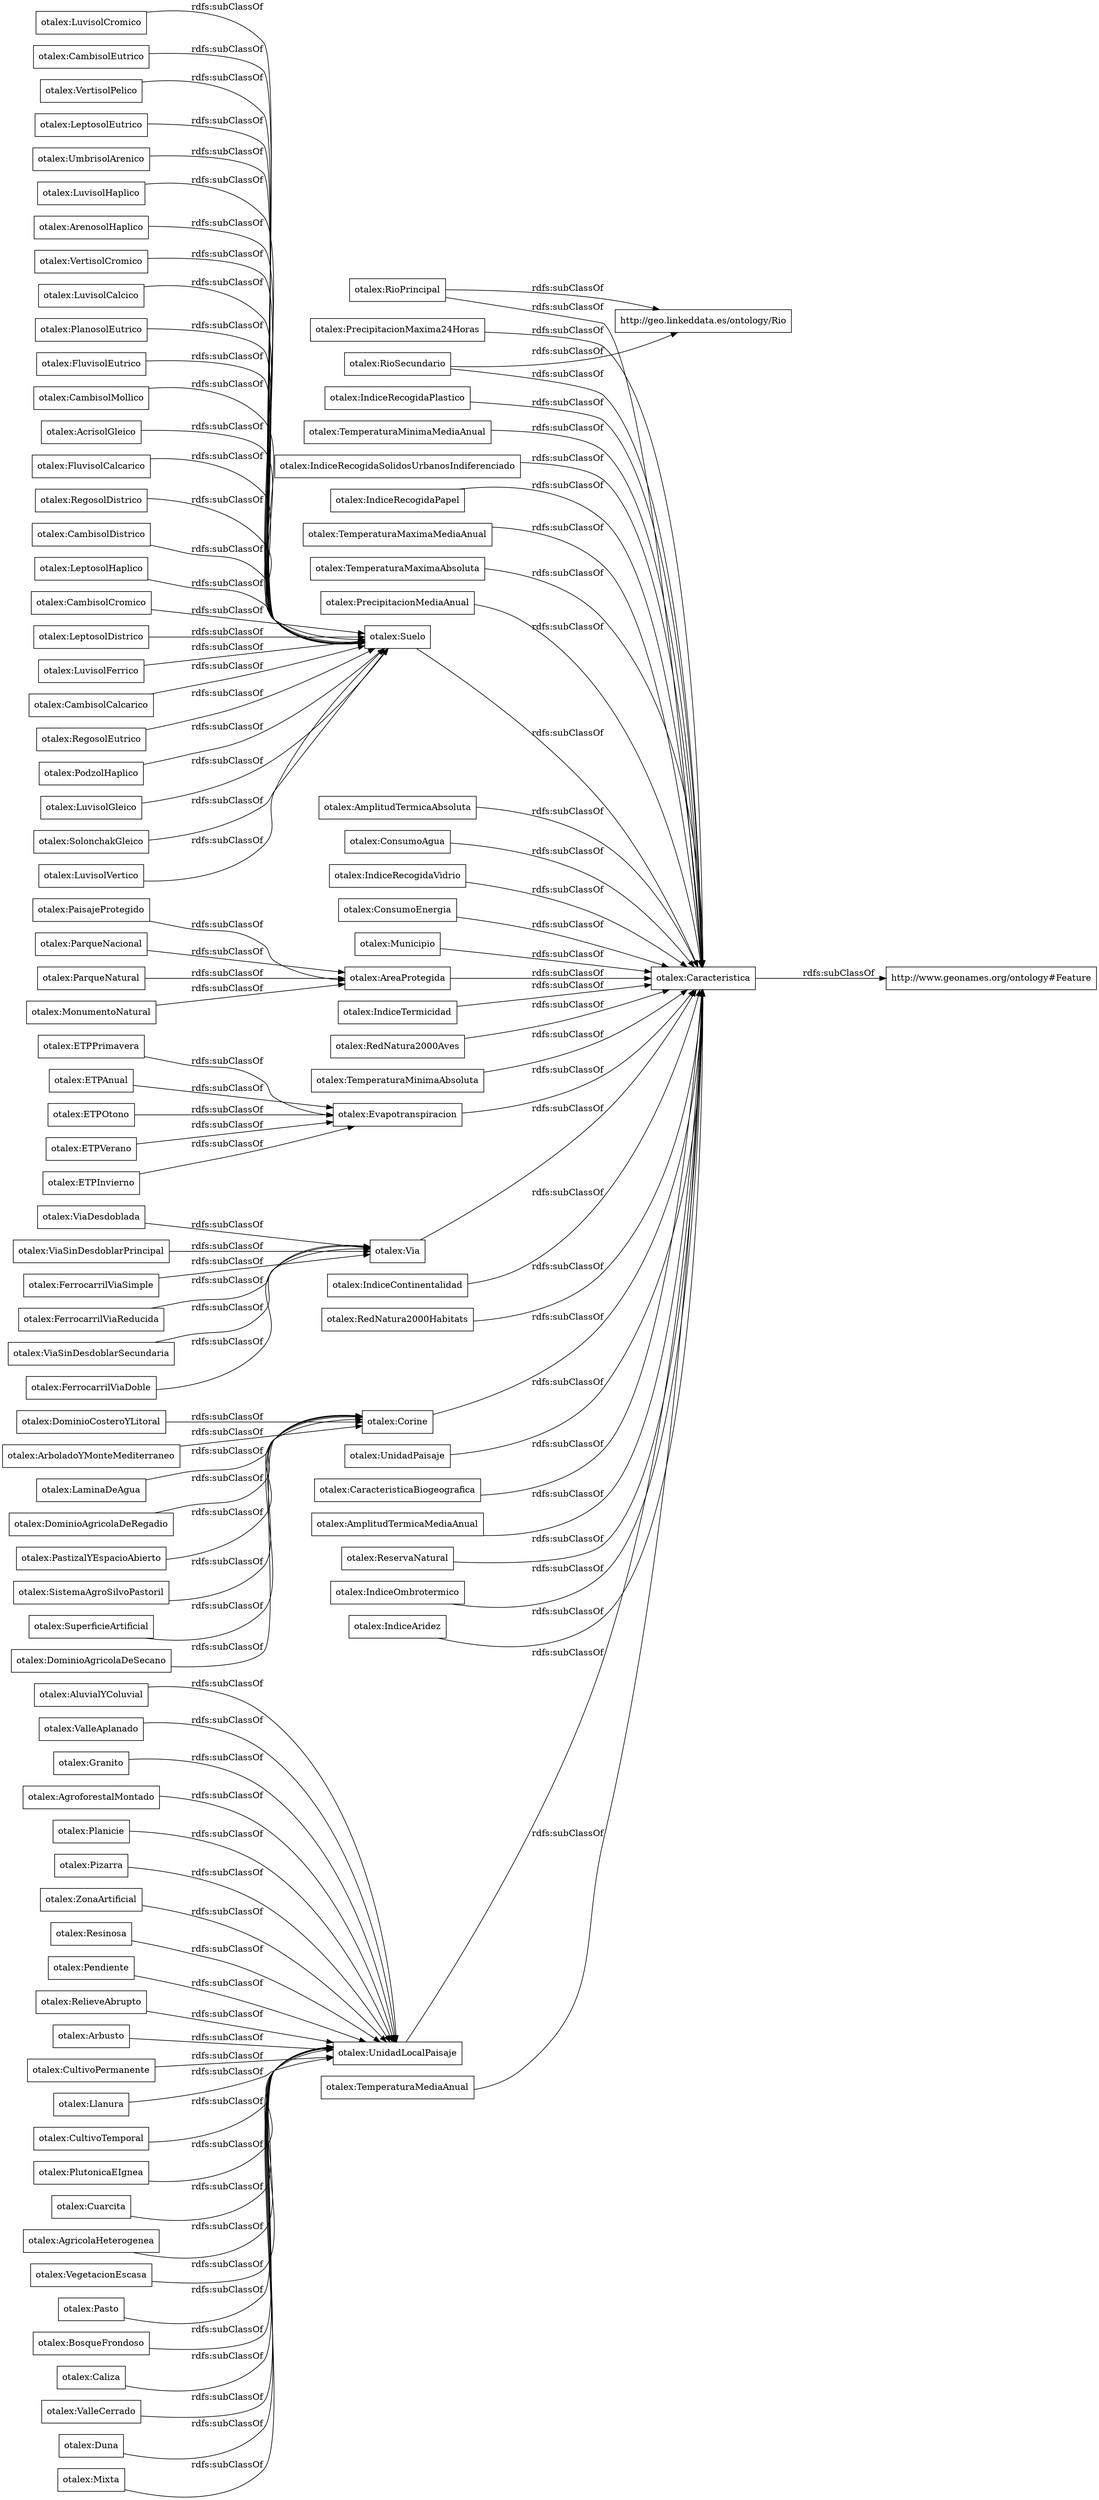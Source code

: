 digraph ar2dtool_diagram { 
rankdir=LR;
size="1000"
node [shape = rectangle, color="black"]; "otalex:FerrocarrilViaReducida" "otalex:ValleCerrado" "otalex:Duna" "otalex:IndiceRecogidaSolidosUrbanosIndiferenciado" "otalex:CambisolMollico" "otalex:AcrisolGleico" "otalex:ETPInvierno" "otalex:FluvisolCalcarico" "otalex:RegosolDistrico" "otalex:CambisolDistrico" "otalex:Mixta" "otalex:AluvialYColuvial" "http://www.geonames.org/ontology#Feature" "otalex:ValleAplanado" "otalex:TemperaturaMaximaMediaAnual" "otalex:LeptosolHaplico" "otalex:MonumentoNatural" "otalex:SistemaAgroSilvoPastoril" "otalex:Granito" "otalex:CambisolCromico" "otalex:TemperaturaMaximaAbsoluta" "otalex:PrecipitacionMediaAnual" "otalex:AgroforestalMontado" "otalex:LeptosolDistrico" "otalex:Suelo" "otalex:AmplitudTermicaAbsoluta" "otalex:ConsumoAgua" "otalex:SuperficieArtificial" "otalex:Planicie" "otalex:Pizarra" "otalex:ETPPrimavera" "otalex:IndiceRecogidaVidrio" "otalex:ConsumoEnergia" "http://geo.linkeddata.es/ontology/Rio" "otalex:Municipio" "otalex:LuvisolFerrico" "otalex:ZonaArtificial" "otalex:Resinosa" "otalex:AreaProtegida" "otalex:Pendiente" "otalex:RelieveAbrupto" "otalex:ETPAnual" "otalex:CambisolCalcarico" "otalex:RegosolEutrico" "otalex:Arbusto" "otalex:CultivoPermanente" "otalex:ViaSinDesdoblarSecundaria" "otalex:PaisajeProtegido" "otalex:PodzolHaplico" "otalex:IndiceTermicidad" "otalex:LuvisolGleico" "otalex:FerrocarrilViaDoble" "otalex:DominioAgricolaDeSecano" "otalex:DominioCosteroYLitoral" "otalex:Llanura" "otalex:RioPrincipal" "otalex:CultivoTemporal" "otalex:TemperaturaMinimaAbsoluta" "otalex:Evapotranspiracion" "otalex:ParqueNacional" "otalex:SolonchakGleico" "otalex:RioSecundario" "otalex:LuvisolVertico" "otalex:IndiceContinentalidad" "otalex:RedNatura2000Habitats" "otalex:LuvisolCromico" "otalex:Corine" "otalex:CambisolEutrico" "otalex:VertisolPelico" "otalex:ETPOtono" "otalex:UnidadPaisaje" "otalex:LeptosolEutrico" "otalex:ArboladoYMonteMediterraneo" "otalex:PlutonicaEIgnea" "otalex:Cuarcita" "otalex:CaracteristicaBiogeografica" "otalex:ViaDesdoblada" "otalex:AmplitudTermicaMediaAnual" "otalex:LaminaDeAgua" "otalex:AgricolaHeterogenea" "otalex:UmbrisolArenico" "otalex:LuvisolHaplico" "otalex:ReservaNatural" "otalex:ETPVerano" "otalex:ArenosolHaplico" "otalex:IndiceOmbrotermico" "otalex:VertisolCromico" "otalex:VegetacionEscasa" "otalex:IndiceAridez" "otalex:UnidadLocalPaisaje" "otalex:DominioAgricolaDeRegadio" "otalex:TemperaturaMediaAnual" "otalex:PastizalYEspacioAbierto" "otalex:Pasto" "otalex:PrecipitacionMaxima24Horas" "otalex:LuvisolCalcico" "otalex:TemperaturaMinimaMediaAnual" "otalex:IndiceRecogidaPlastico" "otalex:PlanosolEutrico" "otalex:FluvisolEutrico" "otalex:ViaSinDesdoblarPrincipal" "otalex:IndiceRecogidaPapel" "otalex:BosqueFrondoso" "otalex:Caliza" "otalex:Caracteristica" "otalex:RedNatura2000Aves" "otalex:ParqueNatural" "otalex:Via" "otalex:FerrocarrilViaSimple" ; /*classes style*/
	"otalex:FerrocarrilViaSimple" -> "otalex:Via" [ label = "rdfs:subClassOf" ];
	"otalex:DominioAgricolaDeSecano" -> "otalex:Corine" [ label = "rdfs:subClassOf" ];
	"otalex:LeptosolDistrico" -> "otalex:Suelo" [ label = "rdfs:subClassOf" ];
	"otalex:AgroforestalMontado" -> "otalex:UnidadLocalPaisaje" [ label = "rdfs:subClassOf" ];
	"otalex:ConsumoAgua" -> "otalex:Caracteristica" [ label = "rdfs:subClassOf" ];
	"otalex:LuvisolGleico" -> "otalex:Suelo" [ label = "rdfs:subClassOf" ];
	"otalex:CambisolCromico" -> "otalex:Suelo" [ label = "rdfs:subClassOf" ];
	"otalex:ViaSinDesdoblarPrincipal" -> "otalex:Via" [ label = "rdfs:subClassOf" ];
	"otalex:AmplitudTermicaAbsoluta" -> "otalex:Caracteristica" [ label = "rdfs:subClassOf" ];
	"otalex:PastizalYEspacioAbierto" -> "otalex:Corine" [ label = "rdfs:subClassOf" ];
	"otalex:RedNatura2000Aves" -> "otalex:Caracteristica" [ label = "rdfs:subClassOf" ];
	"otalex:LuvisolHaplico" -> "otalex:Suelo" [ label = "rdfs:subClassOf" ];
	"otalex:IndiceOmbrotermico" -> "otalex:Caracteristica" [ label = "rdfs:subClassOf" ];
	"otalex:TemperaturaMaximaAbsoluta" -> "otalex:Caracteristica" [ label = "rdfs:subClassOf" ];
	"otalex:Corine" -> "otalex:Caracteristica" [ label = "rdfs:subClassOf" ];
	"otalex:ETPPrimavera" -> "otalex:Evapotranspiracion" [ label = "rdfs:subClassOf" ];
	"otalex:UnidadPaisaje" -> "otalex:Caracteristica" [ label = "rdfs:subClassOf" ];
	"otalex:ViaSinDesdoblarSecundaria" -> "otalex:Via" [ label = "rdfs:subClassOf" ];
	"otalex:ParqueNacional" -> "otalex:AreaProtegida" [ label = "rdfs:subClassOf" ];
	"otalex:SolonchakGleico" -> "otalex:Suelo" [ label = "rdfs:subClassOf" ];
	"otalex:VertisolPelico" -> "otalex:Suelo" [ label = "rdfs:subClassOf" ];
	"otalex:Evapotranspiracion" -> "otalex:Caracteristica" [ label = "rdfs:subClassOf" ];
	"otalex:IndiceTermicidad" -> "otalex:Caracteristica" [ label = "rdfs:subClassOf" ];
	"otalex:LuvisolFerrico" -> "otalex:Suelo" [ label = "rdfs:subClassOf" ];
	"otalex:AluvialYColuvial" -> "otalex:UnidadLocalPaisaje" [ label = "rdfs:subClassOf" ];
	"otalex:FluvisolEutrico" -> "otalex:Suelo" [ label = "rdfs:subClassOf" ];
	"otalex:CambisolDistrico" -> "otalex:Suelo" [ label = "rdfs:subClassOf" ];
	"otalex:PodzolHaplico" -> "otalex:Suelo" [ label = "rdfs:subClassOf" ];
	"otalex:RioPrincipal" -> "http://geo.linkeddata.es/ontology/Rio" [ label = "rdfs:subClassOf" ];
	"otalex:RioPrincipal" -> "otalex:Caracteristica" [ label = "rdfs:subClassOf" ];
	"otalex:ViaDesdoblada" -> "otalex:Via" [ label = "rdfs:subClassOf" ];
	"otalex:Arbusto" -> "otalex:UnidadLocalPaisaje" [ label = "rdfs:subClassOf" ];
	"otalex:Duna" -> "otalex:UnidadLocalPaisaje" [ label = "rdfs:subClassOf" ];
	"otalex:LuvisolCalcico" -> "otalex:Suelo" [ label = "rdfs:subClassOf" ];
	"otalex:MonumentoNatural" -> "otalex:AreaProtegida" [ label = "rdfs:subClassOf" ];
	"otalex:SistemaAgroSilvoPastoril" -> "otalex:Corine" [ label = "rdfs:subClassOf" ];
	"otalex:ReservaNatural" -> "otalex:Caracteristica" [ label = "rdfs:subClassOf" ];
	"otalex:Mixta" -> "otalex:UnidadLocalPaisaje" [ label = "rdfs:subClassOf" ];
	"otalex:SuperficieArtificial" -> "otalex:Corine" [ label = "rdfs:subClassOf" ];
	"otalex:ETPAnual" -> "otalex:Evapotranspiracion" [ label = "rdfs:subClassOf" ];
	"otalex:ParqueNatural" -> "otalex:AreaProtegida" [ label = "rdfs:subClassOf" ];
	"otalex:DominioCosteroYLitoral" -> "otalex:Corine" [ label = "rdfs:subClassOf" ];
	"otalex:FerrocarrilViaReducida" -> "otalex:Via" [ label = "rdfs:subClassOf" ];
	"otalex:Pizarra" -> "otalex:UnidadLocalPaisaje" [ label = "rdfs:subClassOf" ];
	"otalex:Resinosa" -> "otalex:UnidadLocalPaisaje" [ label = "rdfs:subClassOf" ];
	"otalex:PlutonicaEIgnea" -> "otalex:UnidadLocalPaisaje" [ label = "rdfs:subClassOf" ];
	"otalex:Granito" -> "otalex:UnidadLocalPaisaje" [ label = "rdfs:subClassOf" ];
	"otalex:PrecipitacionMediaAnual" -> "otalex:Caracteristica" [ label = "rdfs:subClassOf" ];
	"otalex:RelieveAbrupto" -> "otalex:UnidadLocalPaisaje" [ label = "rdfs:subClassOf" ];
	"otalex:DominioAgricolaDeRegadio" -> "otalex:Corine" [ label = "rdfs:subClassOf" ];
	"otalex:CambisolEutrico" -> "otalex:Suelo" [ label = "rdfs:subClassOf" ];
	"otalex:IndiceRecogidaSolidosUrbanosIndiferenciado" -> "otalex:Caracteristica" [ label = "rdfs:subClassOf" ];
	"otalex:TemperaturaMediaAnual" -> "otalex:Caracteristica" [ label = "rdfs:subClassOf" ];
	"otalex:FerrocarrilViaDoble" -> "otalex:Via" [ label = "rdfs:subClassOf" ];
	"otalex:IndiceRecogidaVidrio" -> "otalex:Caracteristica" [ label = "rdfs:subClassOf" ];
	"otalex:IndiceRecogidaPapel" -> "otalex:Caracteristica" [ label = "rdfs:subClassOf" ];
	"otalex:PrecipitacionMaxima24Horas" -> "otalex:Caracteristica" [ label = "rdfs:subClassOf" ];
	"otalex:RegosolEutrico" -> "otalex:Suelo" [ label = "rdfs:subClassOf" ];
	"otalex:CambisolMollico" -> "otalex:Suelo" [ label = "rdfs:subClassOf" ];
	"otalex:Caracteristica" -> "http://www.geonames.org/ontology#Feature" [ label = "rdfs:subClassOf" ];
	"otalex:ZonaArtificial" -> "otalex:UnidadLocalPaisaje" [ label = "rdfs:subClassOf" ];
	"otalex:Via" -> "otalex:Caracteristica" [ label = "rdfs:subClassOf" ];
	"otalex:BosqueFrondoso" -> "otalex:UnidadLocalPaisaje" [ label = "rdfs:subClassOf" ];
	"otalex:ArenosolHaplico" -> "otalex:Suelo" [ label = "rdfs:subClassOf" ];
	"otalex:ETPInvierno" -> "otalex:Evapotranspiracion" [ label = "rdfs:subClassOf" ];
	"otalex:Llanura" -> "otalex:UnidadLocalPaisaje" [ label = "rdfs:subClassOf" ];
	"otalex:PlanosolEutrico" -> "otalex:Suelo" [ label = "rdfs:subClassOf" ];
	"otalex:AreaProtegida" -> "otalex:Caracteristica" [ label = "rdfs:subClassOf" ];
	"otalex:ETPOtono" -> "otalex:Evapotranspiracion" [ label = "rdfs:subClassOf" ];
	"otalex:UmbrisolArenico" -> "otalex:Suelo" [ label = "rdfs:subClassOf" ];
	"otalex:Pendiente" -> "otalex:UnidadLocalPaisaje" [ label = "rdfs:subClassOf" ];
	"otalex:VertisolCromico" -> "otalex:Suelo" [ label = "rdfs:subClassOf" ];
	"otalex:ETPVerano" -> "otalex:Evapotranspiracion" [ label = "rdfs:subClassOf" ];
	"otalex:IndiceContinentalidad" -> "otalex:Caracteristica" [ label = "rdfs:subClassOf" ];
	"otalex:ValleCerrado" -> "otalex:UnidadLocalPaisaje" [ label = "rdfs:subClassOf" ];
	"otalex:LeptosolEutrico" -> "otalex:Suelo" [ label = "rdfs:subClassOf" ];
	"otalex:Planicie" -> "otalex:UnidadLocalPaisaje" [ label = "rdfs:subClassOf" ];
	"otalex:Pasto" -> "otalex:UnidadLocalPaisaje" [ label = "rdfs:subClassOf" ];
	"otalex:LuvisolCromico" -> "otalex:Suelo" [ label = "rdfs:subClassOf" ];
	"otalex:LeptosolHaplico" -> "otalex:Suelo" [ label = "rdfs:subClassOf" ];
	"otalex:AcrisolGleico" -> "otalex:Suelo" [ label = "rdfs:subClassOf" ];
	"otalex:CultivoTemporal" -> "otalex:UnidadLocalPaisaje" [ label = "rdfs:subClassOf" ];
	"otalex:TemperaturaMinimaMediaAnual" -> "otalex:Caracteristica" [ label = "rdfs:subClassOf" ];
	"otalex:TemperaturaMinimaAbsoluta" -> "otalex:Caracteristica" [ label = "rdfs:subClassOf" ];
	"otalex:ArboladoYMonteMediterraneo" -> "otalex:Corine" [ label = "rdfs:subClassOf" ];
	"otalex:CaracteristicaBiogeografica" -> "otalex:Caracteristica" [ label = "rdfs:subClassOf" ];
	"otalex:IndiceAridez" -> "otalex:Caracteristica" [ label = "rdfs:subClassOf" ];
	"otalex:Municipio" -> "otalex:Caracteristica" [ label = "rdfs:subClassOf" ];
	"otalex:UnidadLocalPaisaje" -> "otalex:Caracteristica" [ label = "rdfs:subClassOf" ];
	"otalex:ValleAplanado" -> "otalex:UnidadLocalPaisaje" [ label = "rdfs:subClassOf" ];
	"otalex:CambisolCalcarico" -> "otalex:Suelo" [ label = "rdfs:subClassOf" ];
	"otalex:LuvisolVertico" -> "otalex:Suelo" [ label = "rdfs:subClassOf" ];
	"otalex:AmplitudTermicaMediaAnual" -> "otalex:Caracteristica" [ label = "rdfs:subClassOf" ];
	"otalex:VegetacionEscasa" -> "otalex:UnidadLocalPaisaje" [ label = "rdfs:subClassOf" ];
	"otalex:TemperaturaMaximaMediaAnual" -> "otalex:Caracteristica" [ label = "rdfs:subClassOf" ];
	"otalex:PaisajeProtegido" -> "otalex:AreaProtegida" [ label = "rdfs:subClassOf" ];
	"otalex:Suelo" -> "otalex:Caracteristica" [ label = "rdfs:subClassOf" ];
	"otalex:FluvisolCalcarico" -> "otalex:Suelo" [ label = "rdfs:subClassOf" ];
	"otalex:AgricolaHeterogenea" -> "otalex:UnidadLocalPaisaje" [ label = "rdfs:subClassOf" ];
	"otalex:LaminaDeAgua" -> "otalex:Corine" [ label = "rdfs:subClassOf" ];
	"otalex:ConsumoEnergia" -> "otalex:Caracteristica" [ label = "rdfs:subClassOf" ];
	"otalex:Cuarcita" -> "otalex:UnidadLocalPaisaje" [ label = "rdfs:subClassOf" ];
	"otalex:RedNatura2000Habitats" -> "otalex:Caracteristica" [ label = "rdfs:subClassOf" ];
	"otalex:IndiceRecogidaPlastico" -> "otalex:Caracteristica" [ label = "rdfs:subClassOf" ];
	"otalex:CultivoPermanente" -> "otalex:UnidadLocalPaisaje" [ label = "rdfs:subClassOf" ];
	"otalex:Caliza" -> "otalex:UnidadLocalPaisaje" [ label = "rdfs:subClassOf" ];
	"otalex:RioSecundario" -> "http://geo.linkeddata.es/ontology/Rio" [ label = "rdfs:subClassOf" ];
	"otalex:RioSecundario" -> "otalex:Caracteristica" [ label = "rdfs:subClassOf" ];
	"otalex:RegosolDistrico" -> "otalex:Suelo" [ label = "rdfs:subClassOf" ];

}

